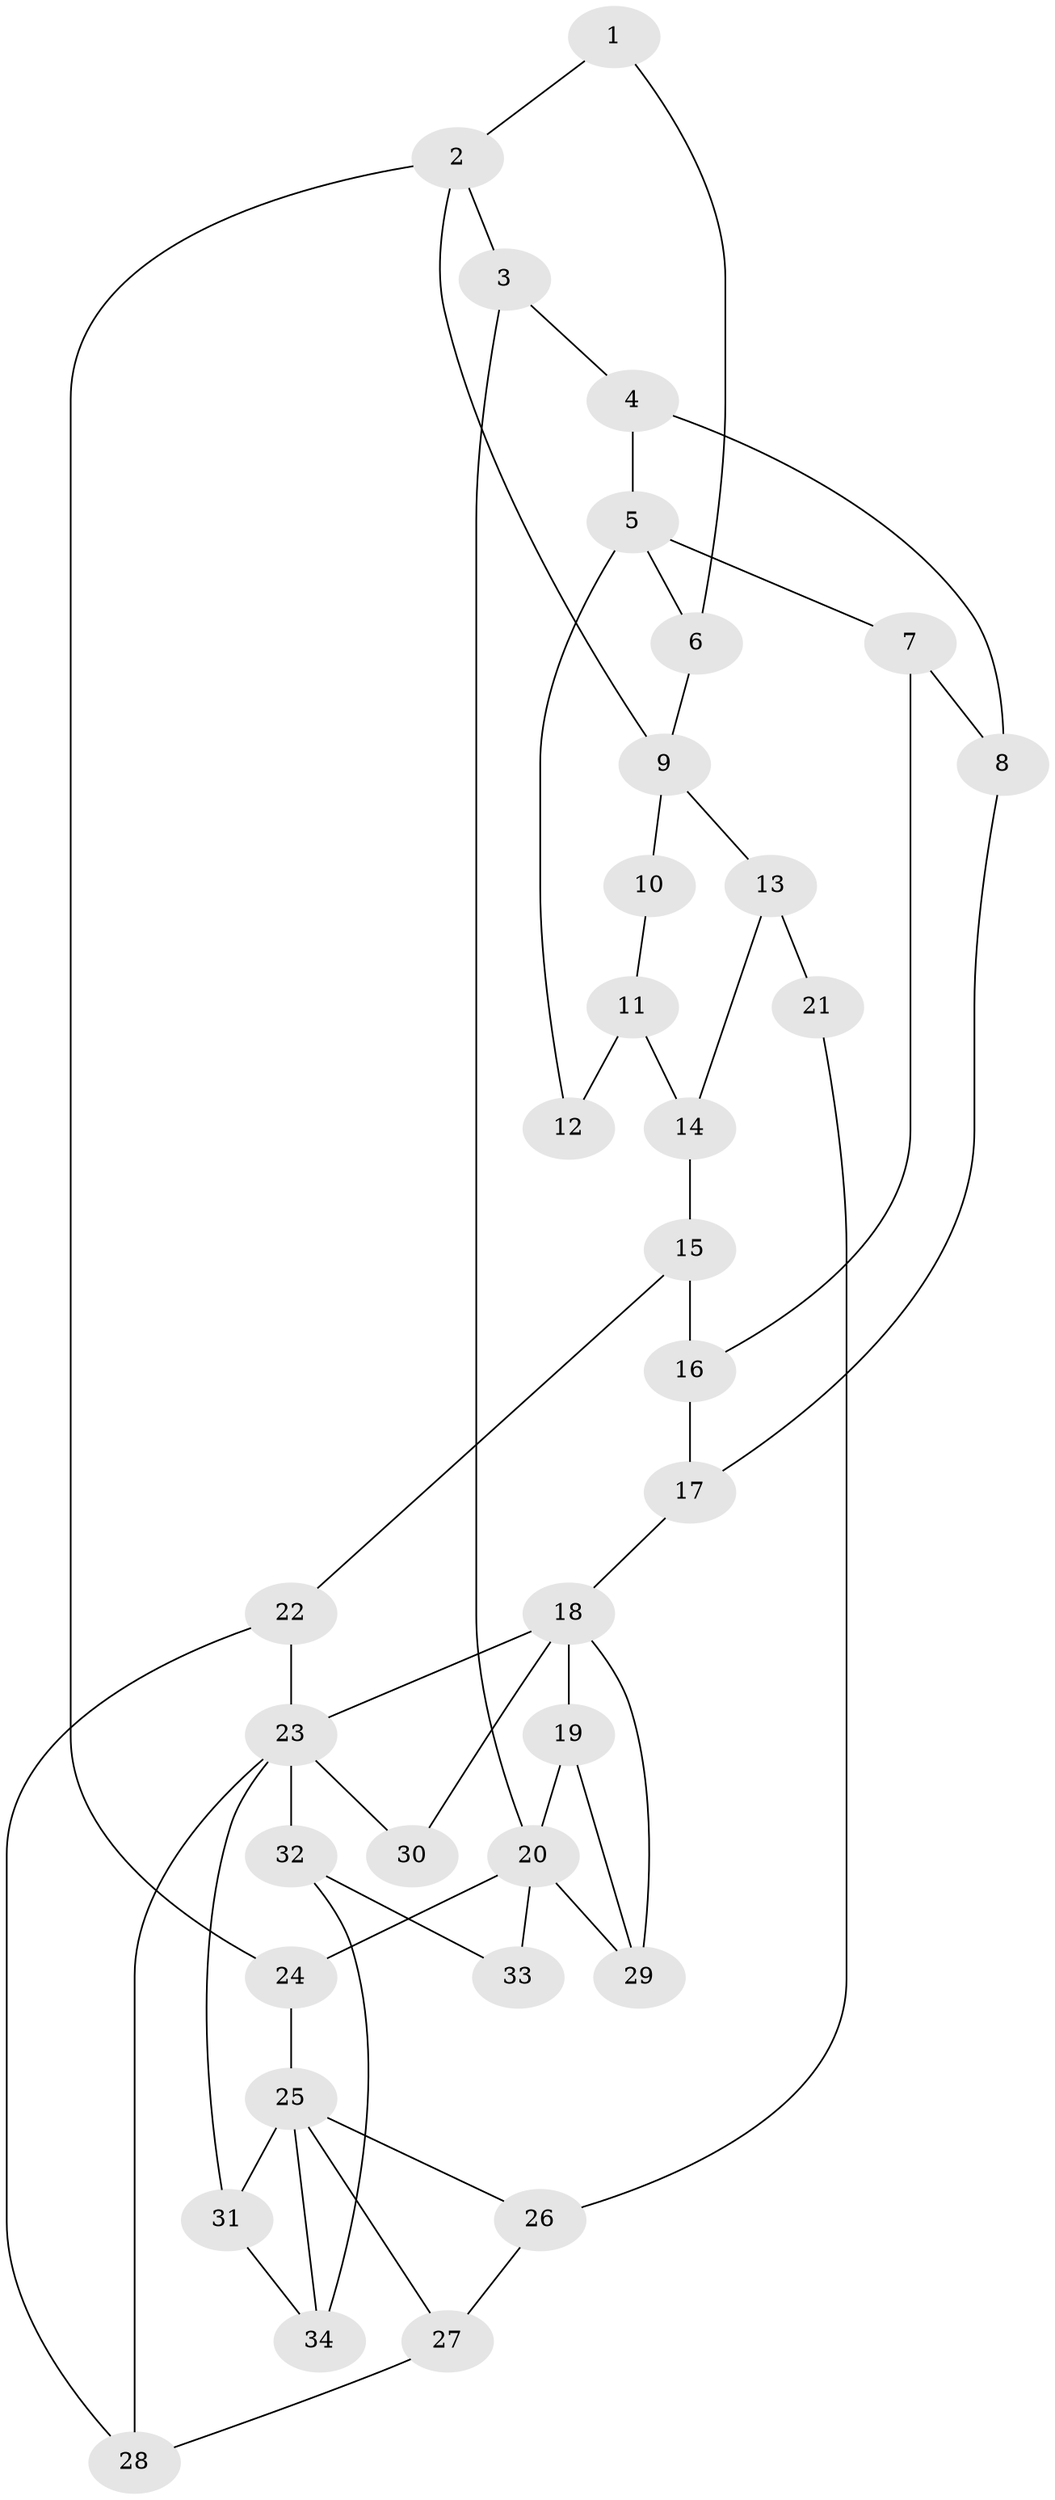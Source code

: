 // original degree distribution, {3: 0.037037037037037035, 6: 0.25925925925925924, 5: 0.4074074074074074, 4: 0.2962962962962963}
// Generated by graph-tools (version 1.1) at 2025/54/03/04/25 22:54:40]
// undirected, 34 vertices, 54 edges
graph export_dot {
  node [color=gray90,style=filled];
  1;
  2;
  3;
  4;
  5;
  6;
  7;
  8;
  9;
  10;
  11;
  12;
  13;
  14;
  15;
  16;
  17;
  18;
  19;
  20;
  21;
  22;
  23;
  24;
  25;
  26;
  27;
  28;
  29;
  30;
  31;
  32;
  33;
  34;
  1 -- 2 [weight=1.0];
  1 -- 6 [weight=1.0];
  2 -- 3 [weight=1.0];
  2 -- 9 [weight=1.0];
  2 -- 24 [weight=1.0];
  3 -- 4 [weight=1.0];
  3 -- 20 [weight=2.0];
  4 -- 5 [weight=1.0];
  4 -- 8 [weight=1.0];
  5 -- 6 [weight=1.0];
  5 -- 7 [weight=1.0];
  5 -- 12 [weight=2.0];
  6 -- 9 [weight=1.0];
  7 -- 8 [weight=1.0];
  7 -- 16 [weight=1.0];
  8 -- 17 [weight=1.0];
  9 -- 10 [weight=2.0];
  9 -- 13 [weight=2.0];
  10 -- 11 [weight=1.0];
  11 -- 12 [weight=1.0];
  11 -- 14 [weight=1.0];
  13 -- 14 [weight=1.0];
  13 -- 21 [weight=2.0];
  14 -- 15 [weight=1.0];
  15 -- 16 [weight=1.0];
  15 -- 22 [weight=1.0];
  16 -- 17 [weight=1.0];
  17 -- 18 [weight=1.0];
  18 -- 19 [weight=1.0];
  18 -- 23 [weight=1.0];
  18 -- 29 [weight=1.0];
  18 -- 30 [weight=2.0];
  19 -- 20 [weight=1.0];
  19 -- 29 [weight=1.0];
  20 -- 24 [weight=1.0];
  20 -- 29 [weight=1.0];
  20 -- 33 [weight=2.0];
  21 -- 26 [weight=1.0];
  22 -- 23 [weight=1.0];
  22 -- 28 [weight=1.0];
  23 -- 28 [weight=1.0];
  23 -- 30 [weight=1.0];
  23 -- 31 [weight=1.0];
  23 -- 32 [weight=1.0];
  24 -- 25 [weight=2.0];
  25 -- 26 [weight=1.0];
  25 -- 27 [weight=1.0];
  25 -- 31 [weight=1.0];
  25 -- 34 [weight=1.0];
  26 -- 27 [weight=1.0];
  27 -- 28 [weight=1.0];
  31 -- 34 [weight=1.0];
  32 -- 33 [weight=1.0];
  32 -- 34 [weight=1.0];
}
